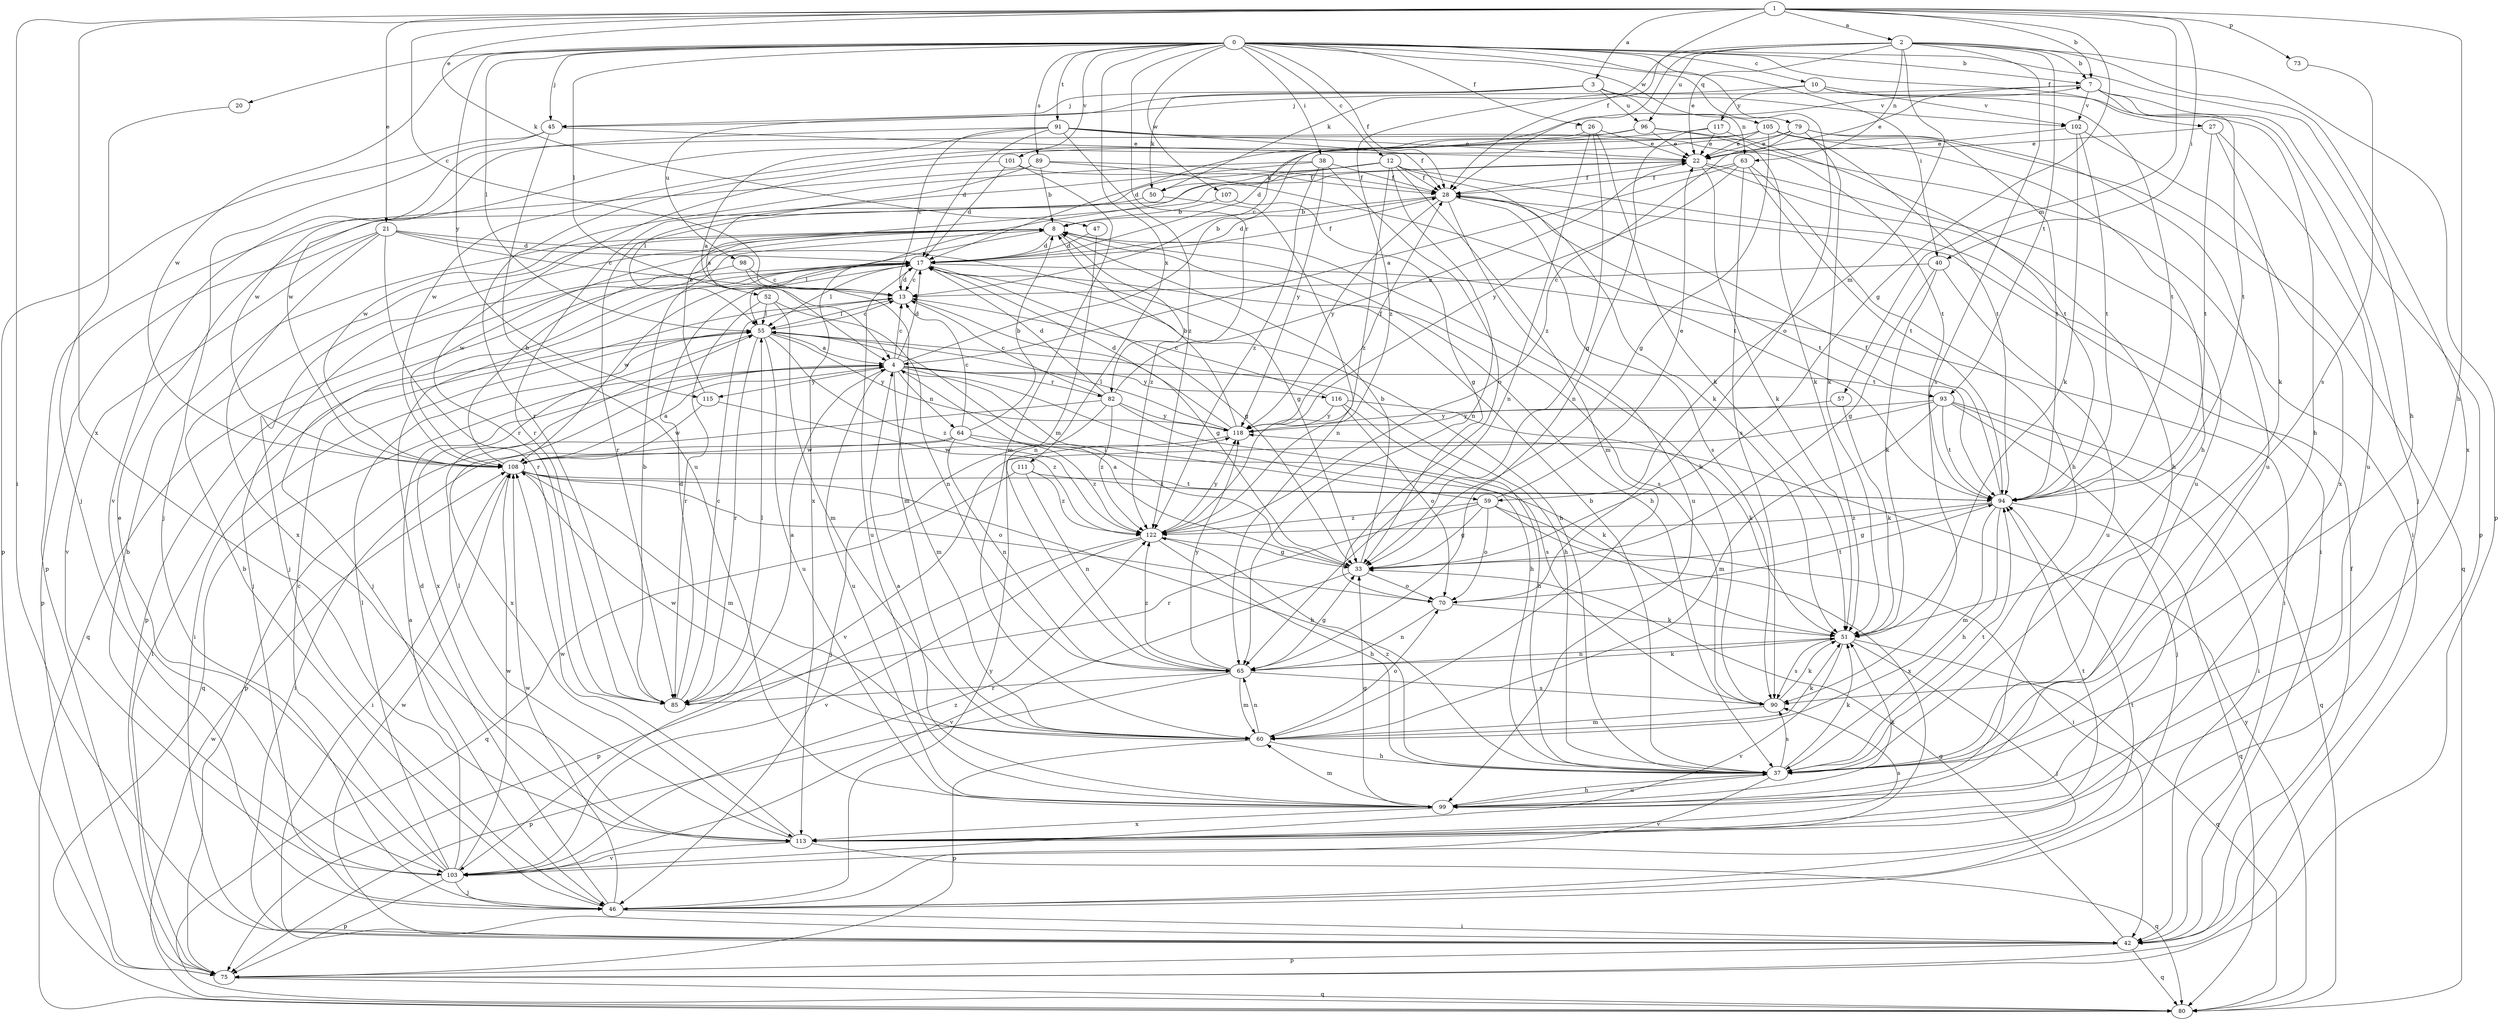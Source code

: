 strict digraph  {
0;
1;
2;
3;
4;
7;
8;
10;
12;
13;
17;
20;
21;
22;
26;
27;
28;
33;
37;
38;
40;
42;
45;
46;
47;
50;
51;
52;
55;
57;
59;
60;
63;
64;
65;
70;
73;
75;
79;
80;
82;
85;
89;
90;
91;
93;
94;
96;
98;
99;
101;
102;
103;
105;
107;
108;
111;
113;
115;
116;
117;
118;
122;
0 -> 7  [label=b];
0 -> 10  [label=c];
0 -> 12  [label=c];
0 -> 20  [label=e];
0 -> 26  [label=f];
0 -> 27  [label=f];
0 -> 28  [label=f];
0 -> 37  [label=h];
0 -> 38  [label=i];
0 -> 40  [label=i];
0 -> 45  [label=j];
0 -> 52  [label=l];
0 -> 55  [label=l];
0 -> 70  [label=o];
0 -> 79  [label=q];
0 -> 82  [label=r];
0 -> 89  [label=s];
0 -> 91  [label=t];
0 -> 101  [label=v];
0 -> 105  [label=w];
0 -> 107  [label=w];
0 -> 108  [label=w];
0 -> 111  [label=x];
0 -> 115  [label=y];
1 -> 2  [label=a];
1 -> 3  [label=a];
1 -> 7  [label=b];
1 -> 13  [label=c];
1 -> 21  [label=e];
1 -> 28  [label=f];
1 -> 33  [label=g];
1 -> 37  [label=h];
1 -> 40  [label=i];
1 -> 42  [label=i];
1 -> 47  [label=k];
1 -> 57  [label=m];
1 -> 73  [label=p];
1 -> 113  [label=x];
2 -> 7  [label=b];
2 -> 22  [label=e];
2 -> 28  [label=f];
2 -> 50  [label=k];
2 -> 59  [label=m];
2 -> 63  [label=n];
2 -> 75  [label=p];
2 -> 90  [label=s];
2 -> 93  [label=t];
2 -> 96  [label=u];
2 -> 113  [label=x];
3 -> 45  [label=j];
3 -> 50  [label=k];
3 -> 63  [label=n];
3 -> 96  [label=u];
3 -> 98  [label=u];
3 -> 102  [label=v];
4 -> 7  [label=b];
4 -> 13  [label=c];
4 -> 17  [label=d];
4 -> 37  [label=h];
4 -> 59  [label=m];
4 -> 60  [label=m];
4 -> 64  [label=n];
4 -> 80  [label=q];
4 -> 82  [label=r];
4 -> 93  [label=t];
4 -> 99  [label=u];
4 -> 113  [label=x];
4 -> 115  [label=y];
4 -> 116  [label=y];
7 -> 22  [label=e];
7 -> 45  [label=j];
7 -> 46  [label=j];
7 -> 75  [label=p];
7 -> 94  [label=t];
7 -> 102  [label=v];
8 -> 17  [label=d];
8 -> 37  [label=h];
8 -> 46  [label=j];
8 -> 55  [label=l];
8 -> 108  [label=w];
8 -> 122  [label=z];
10 -> 37  [label=h];
10 -> 94  [label=t];
10 -> 102  [label=v];
10 -> 117  [label=y];
10 -> 122  [label=z];
12 -> 28  [label=f];
12 -> 42  [label=i];
12 -> 50  [label=k];
12 -> 51  [label=k];
12 -> 60  [label=m];
12 -> 65  [label=n];
12 -> 85  [label=r];
12 -> 113  [label=x];
12 -> 122  [label=z];
13 -> 17  [label=d];
13 -> 33  [label=g];
13 -> 55  [label=l];
17 -> 13  [label=c];
17 -> 28  [label=f];
17 -> 33  [label=g];
17 -> 37  [label=h];
17 -> 42  [label=i];
17 -> 46  [label=j];
17 -> 55  [label=l];
17 -> 75  [label=p];
17 -> 80  [label=q];
17 -> 90  [label=s];
17 -> 99  [label=u];
17 -> 108  [label=w];
20 -> 46  [label=j];
21 -> 13  [label=c];
21 -> 17  [label=d];
21 -> 33  [label=g];
21 -> 75  [label=p];
21 -> 85  [label=r];
21 -> 103  [label=v];
21 -> 113  [label=x];
22 -> 28  [label=f];
22 -> 37  [label=h];
22 -> 51  [label=k];
22 -> 99  [label=u];
26 -> 17  [label=d];
26 -> 22  [label=e];
26 -> 33  [label=g];
26 -> 51  [label=k];
26 -> 65  [label=n];
27 -> 22  [label=e];
27 -> 51  [label=k];
27 -> 94  [label=t];
27 -> 99  [label=u];
28 -> 8  [label=b];
28 -> 17  [label=d];
28 -> 90  [label=s];
28 -> 94  [label=t];
28 -> 99  [label=u];
28 -> 118  [label=y];
33 -> 4  [label=a];
33 -> 8  [label=b];
33 -> 55  [label=l];
33 -> 70  [label=o];
33 -> 103  [label=v];
37 -> 8  [label=b];
37 -> 51  [label=k];
37 -> 90  [label=s];
37 -> 94  [label=t];
37 -> 99  [label=u];
37 -> 103  [label=v];
37 -> 122  [label=z];
38 -> 28  [label=f];
38 -> 55  [label=l];
38 -> 70  [label=o];
38 -> 108  [label=w];
38 -> 118  [label=y];
38 -> 122  [label=z];
40 -> 13  [label=c];
40 -> 33  [label=g];
40 -> 51  [label=k];
40 -> 99  [label=u];
42 -> 28  [label=f];
42 -> 33  [label=g];
42 -> 75  [label=p];
42 -> 80  [label=q];
42 -> 108  [label=w];
45 -> 22  [label=e];
45 -> 46  [label=j];
45 -> 75  [label=p];
45 -> 99  [label=u];
46 -> 8  [label=b];
46 -> 17  [label=d];
46 -> 42  [label=i];
46 -> 94  [label=t];
46 -> 108  [label=w];
46 -> 118  [label=y];
47 -> 17  [label=d];
47 -> 65  [label=n];
50 -> 65  [label=n];
50 -> 85  [label=r];
51 -> 46  [label=j];
51 -> 65  [label=n];
51 -> 80  [label=q];
51 -> 90  [label=s];
51 -> 103  [label=v];
52 -> 55  [label=l];
52 -> 60  [label=m];
52 -> 65  [label=n];
52 -> 85  [label=r];
55 -> 4  [label=a];
55 -> 13  [label=c];
55 -> 37  [label=h];
55 -> 42  [label=i];
55 -> 85  [label=r];
55 -> 99  [label=u];
55 -> 113  [label=x];
55 -> 118  [label=y];
55 -> 122  [label=z];
57 -> 51  [label=k];
57 -> 118  [label=y];
59 -> 22  [label=e];
59 -> 33  [label=g];
59 -> 42  [label=i];
59 -> 70  [label=o];
59 -> 85  [label=r];
59 -> 113  [label=x];
59 -> 122  [label=z];
60 -> 37  [label=h];
60 -> 51  [label=k];
60 -> 65  [label=n];
60 -> 70  [label=o];
60 -> 75  [label=p];
60 -> 108  [label=w];
63 -> 4  [label=a];
63 -> 28  [label=f];
63 -> 37  [label=h];
63 -> 90  [label=s];
63 -> 94  [label=t];
63 -> 118  [label=y];
64 -> 8  [label=b];
64 -> 13  [label=c];
64 -> 42  [label=i];
64 -> 51  [label=k];
64 -> 65  [label=n];
64 -> 108  [label=w];
64 -> 122  [label=z];
65 -> 33  [label=g];
65 -> 51  [label=k];
65 -> 60  [label=m];
65 -> 75  [label=p];
65 -> 85  [label=r];
65 -> 90  [label=s];
65 -> 118  [label=y];
65 -> 122  [label=z];
70 -> 51  [label=k];
70 -> 65  [label=n];
70 -> 94  [label=t];
73 -> 90  [label=s];
75 -> 55  [label=l];
75 -> 80  [label=q];
79 -> 22  [label=e];
79 -> 51  [label=k];
79 -> 94  [label=t];
79 -> 99  [label=u];
79 -> 108  [label=w];
79 -> 122  [label=z];
80 -> 108  [label=w];
80 -> 118  [label=y];
82 -> 13  [label=c];
82 -> 17  [label=d];
82 -> 22  [label=e];
82 -> 46  [label=j];
82 -> 75  [label=p];
82 -> 90  [label=s];
82 -> 118  [label=y];
82 -> 122  [label=z];
85 -> 4  [label=a];
85 -> 8  [label=b];
85 -> 13  [label=c];
85 -> 17  [label=d];
85 -> 55  [label=l];
89 -> 4  [label=a];
89 -> 8  [label=b];
89 -> 28  [label=f];
89 -> 75  [label=p];
89 -> 94  [label=t];
90 -> 8  [label=b];
90 -> 51  [label=k];
90 -> 60  [label=m];
91 -> 4  [label=a];
91 -> 13  [label=c];
91 -> 17  [label=d];
91 -> 22  [label=e];
91 -> 28  [label=f];
91 -> 94  [label=t];
91 -> 108  [label=w];
91 -> 122  [label=z];
93 -> 42  [label=i];
93 -> 46  [label=j];
93 -> 60  [label=m];
93 -> 80  [label=q];
93 -> 94  [label=t];
93 -> 103  [label=v];
93 -> 118  [label=y];
94 -> 28  [label=f];
94 -> 33  [label=g];
94 -> 37  [label=h];
94 -> 60  [label=m];
94 -> 80  [label=q];
94 -> 122  [label=z];
96 -> 13  [label=c];
96 -> 22  [label=e];
96 -> 42  [label=i];
96 -> 51  [label=k];
96 -> 103  [label=v];
98 -> 13  [label=c];
98 -> 46  [label=j];
98 -> 60  [label=m];
99 -> 4  [label=a];
99 -> 33  [label=g];
99 -> 37  [label=h];
99 -> 51  [label=k];
99 -> 60  [label=m];
99 -> 113  [label=x];
101 -> 17  [label=d];
101 -> 28  [label=f];
101 -> 60  [label=m];
101 -> 85  [label=r];
102 -> 22  [label=e];
102 -> 51  [label=k];
102 -> 94  [label=t];
102 -> 113  [label=x];
103 -> 4  [label=a];
103 -> 8  [label=b];
103 -> 13  [label=c];
103 -> 22  [label=e];
103 -> 46  [label=j];
103 -> 55  [label=l];
103 -> 75  [label=p];
103 -> 108  [label=w];
103 -> 122  [label=z];
105 -> 22  [label=e];
105 -> 33  [label=g];
105 -> 37  [label=h];
105 -> 80  [label=q];
105 -> 85  [label=r];
105 -> 94  [label=t];
105 -> 108  [label=w];
107 -> 8  [label=b];
107 -> 33  [label=g];
108 -> 4  [label=a];
108 -> 8  [label=b];
108 -> 37  [label=h];
108 -> 42  [label=i];
108 -> 60  [label=m];
108 -> 70  [label=o];
108 -> 94  [label=t];
111 -> 65  [label=n];
111 -> 80  [label=q];
111 -> 94  [label=t];
111 -> 122  [label=z];
113 -> 55  [label=l];
113 -> 80  [label=q];
113 -> 90  [label=s];
113 -> 94  [label=t];
113 -> 103  [label=v];
113 -> 108  [label=w];
115 -> 22  [label=e];
115 -> 108  [label=w];
115 -> 122  [label=z];
116 -> 13  [label=c];
116 -> 37  [label=h];
116 -> 51  [label=k];
116 -> 70  [label=o];
116 -> 118  [label=y];
117 -> 17  [label=d];
117 -> 22  [label=e];
117 -> 65  [label=n];
117 -> 94  [label=t];
118 -> 8  [label=b];
118 -> 17  [label=d];
118 -> 28  [label=f];
118 -> 55  [label=l];
118 -> 108  [label=w];
122 -> 33  [label=g];
122 -> 37  [label=h];
122 -> 75  [label=p];
122 -> 103  [label=v];
122 -> 118  [label=y];
}
